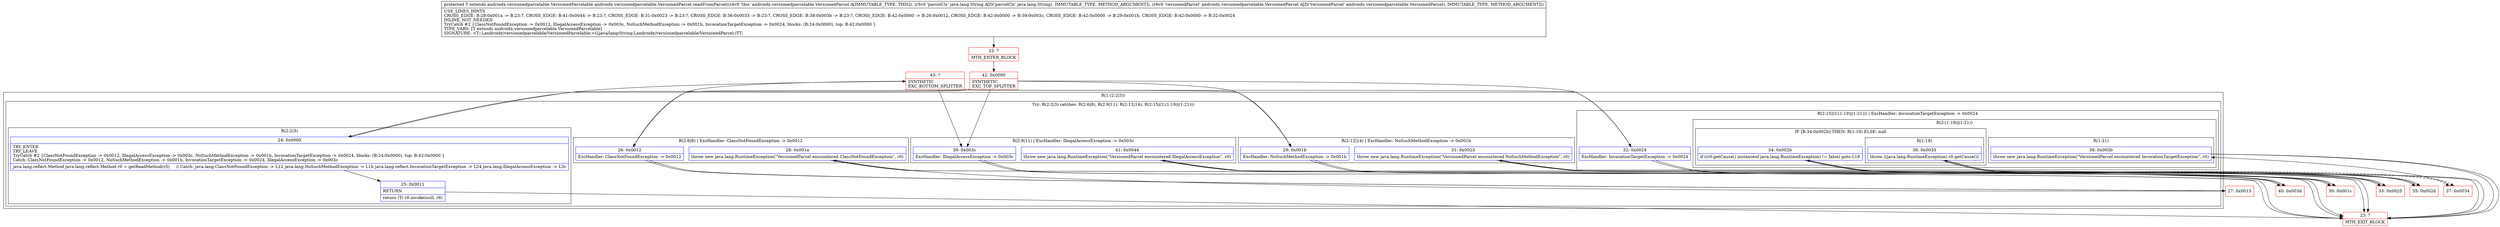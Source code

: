 digraph "CFG forandroidx.versionedparcelable.VersionedParcel.readFromParcel(Ljava\/lang\/String;Landroidx\/versionedparcelable\/VersionedParcel;)Landroidx\/versionedparcelable\/VersionedParcelable;" {
subgraph cluster_Region_313876149 {
label = "R(1:(2:2|3))";
node [shape=record,color=blue];
subgraph cluster_TryCatchRegion_2137621059 {
label = "Try: R(2:2|3) catches: R(2:6|8), R(2:9|11), R(2:12|14), R(2:15|(2:(1:19)|(1:21)))";
node [shape=record,color=blue];
subgraph cluster_Region_845606862 {
label = "R(2:2|3)";
node [shape=record,color=blue];
Node_24 [shape=record,label="{24\:\ 0x0000|TRY_ENTER\lTRY_LEAVE\lTryCatch #2 \{ClassNotFoundException \-\> 0x0012, IllegalAccessException \-\> 0x003c, NoSuchMethodException \-\> 0x001b, InvocationTargetException \-\> 0x0024, blocks: (B:24:0x0000), top: B:42:0x0000 \}\lCatch: ClassNotFoundException \-\> 0x0012, NoSuchMethodException \-\> 0x001b, InvocationTargetException \-\> 0x0024, IllegalAccessException \-\> 0x003c\l|java.lang.reflect.Method java.lang.reflect.Method r0 = getReadMethod(r5)     \/\/ Catch: java.lang.ClassNotFoundException \-\> L12 java.lang.NoSuchMethodException \-\> L1b java.lang.reflect.InvocationTargetException \-\> L24 java.lang.IllegalAccessException \-\> L3c\l}"];
Node_25 [shape=record,label="{25\:\ 0x0011|RETURN\l|return (T) r0.invoke(null, r6)\l}"];
}
subgraph cluster_Region_2048262116 {
label = "R(2:6|8) | ExcHandler: ClassNotFoundException \-\> 0x0012\l";
node [shape=record,color=blue];
Node_26 [shape=record,label="{26\:\ 0x0012|ExcHandler: ClassNotFoundException \-\> 0x0012\l}"];
Node_28 [shape=record,label="{28\:\ 0x001a|throw new java.lang.RuntimeException(\"VersionedParcel encountered ClassNotFoundException\", r0)\l}"];
}
subgraph cluster_Region_1180574119 {
label = "R(2:9|11) | ExcHandler: IllegalAccessException \-\> 0x003c\l";
node [shape=record,color=blue];
Node_39 [shape=record,label="{39\:\ 0x003c|ExcHandler: IllegalAccessException \-\> 0x003c\l}"];
Node_41 [shape=record,label="{41\:\ 0x0044|throw new java.lang.RuntimeException(\"VersionedParcel encountered IllegalAccessException\", r0)\l}"];
}
subgraph cluster_Region_2124848943 {
label = "R(2:12|14) | ExcHandler: NoSuchMethodException \-\> 0x001b\l";
node [shape=record,color=blue];
Node_29 [shape=record,label="{29\:\ 0x001b|ExcHandler: NoSuchMethodException \-\> 0x001b\l}"];
Node_31 [shape=record,label="{31\:\ 0x0023|throw new java.lang.RuntimeException(\"VersionedParcel encountered NoSuchMethodException\", r0)\l}"];
}
subgraph cluster_Region_1299079458 {
label = "R(2:15|(2:(1:19)|(1:21))) | ExcHandler: InvocationTargetException \-\> 0x0024\l";
node [shape=record,color=blue];
Node_32 [shape=record,label="{32\:\ 0x0024|ExcHandler: InvocationTargetException \-\> 0x0024\l}"];
subgraph cluster_Region_407985588 {
label = "R(2:(1:19)|(1:21))";
node [shape=record,color=blue];
subgraph cluster_IfRegion_800392192 {
label = "IF [B:34:0x002b] THEN: R(1:19) ELSE: null";
node [shape=record,color=blue];
Node_34 [shape=record,label="{34\:\ 0x002b|if ((r0.getCause() instanceof java.lang.RuntimeException) != false) goto L18\l}"];
subgraph cluster_Region_1696643390 {
label = "R(1:19)";
node [shape=record,color=blue];
Node_36 [shape=record,label="{36\:\ 0x0033|throw ((java.lang.RuntimeException) r0.getCause())\l}"];
}
}
subgraph cluster_Region_1534702537 {
label = "R(1:21)";
node [shape=record,color=blue];
Node_38 [shape=record,label="{38\:\ 0x003b|throw new java.lang.RuntimeException(\"VersionedParcel encountered InvocationTargetException\", r0)\l}"];
}
}
}
}
}
subgraph cluster_Region_1180574119 {
label = "R(2:9|11) | ExcHandler: IllegalAccessException \-\> 0x003c\l";
node [shape=record,color=blue];
Node_39 [shape=record,label="{39\:\ 0x003c|ExcHandler: IllegalAccessException \-\> 0x003c\l}"];
Node_41 [shape=record,label="{41\:\ 0x0044|throw new java.lang.RuntimeException(\"VersionedParcel encountered IllegalAccessException\", r0)\l}"];
}
subgraph cluster_Region_1299079458 {
label = "R(2:15|(2:(1:19)|(1:21))) | ExcHandler: InvocationTargetException \-\> 0x0024\l";
node [shape=record,color=blue];
Node_32 [shape=record,label="{32\:\ 0x0024|ExcHandler: InvocationTargetException \-\> 0x0024\l}"];
subgraph cluster_Region_407985588 {
label = "R(2:(1:19)|(1:21))";
node [shape=record,color=blue];
subgraph cluster_IfRegion_800392192 {
label = "IF [B:34:0x002b] THEN: R(1:19) ELSE: null";
node [shape=record,color=blue];
Node_34 [shape=record,label="{34\:\ 0x002b|if ((r0.getCause() instanceof java.lang.RuntimeException) != false) goto L18\l}"];
subgraph cluster_Region_1696643390 {
label = "R(1:19)";
node [shape=record,color=blue];
Node_36 [shape=record,label="{36\:\ 0x0033|throw ((java.lang.RuntimeException) r0.getCause())\l}"];
}
}
subgraph cluster_Region_1534702537 {
label = "R(1:21)";
node [shape=record,color=blue];
Node_38 [shape=record,label="{38\:\ 0x003b|throw new java.lang.RuntimeException(\"VersionedParcel encountered InvocationTargetException\", r0)\l}"];
}
}
}
subgraph cluster_Region_2124848943 {
label = "R(2:12|14) | ExcHandler: NoSuchMethodException \-\> 0x001b\l";
node [shape=record,color=blue];
Node_29 [shape=record,label="{29\:\ 0x001b|ExcHandler: NoSuchMethodException \-\> 0x001b\l}"];
Node_31 [shape=record,label="{31\:\ 0x0023|throw new java.lang.RuntimeException(\"VersionedParcel encountered NoSuchMethodException\", r0)\l}"];
}
subgraph cluster_Region_2048262116 {
label = "R(2:6|8) | ExcHandler: ClassNotFoundException \-\> 0x0012\l";
node [shape=record,color=blue];
Node_26 [shape=record,label="{26\:\ 0x0012|ExcHandler: ClassNotFoundException \-\> 0x0012\l}"];
Node_28 [shape=record,label="{28\:\ 0x001a|throw new java.lang.RuntimeException(\"VersionedParcel encountered ClassNotFoundException\", r0)\l}"];
}
Node_22 [shape=record,color=red,label="{22\:\ ?|MTH_ENTER_BLOCK\l}"];
Node_42 [shape=record,color=red,label="{42\:\ 0x0000|SYNTHETIC\lEXC_TOP_SPLITTER\l}"];
Node_23 [shape=record,color=red,label="{23\:\ ?|MTH_EXIT_BLOCK\l}"];
Node_43 [shape=record,color=red,label="{43\:\ ?|SYNTHETIC\lEXC_BOTTOM_SPLITTER\l}"];
Node_27 [shape=record,color=red,label="{27\:\ 0x0013}"];
Node_40 [shape=record,color=red,label="{40\:\ 0x003d}"];
Node_30 [shape=record,color=red,label="{30\:\ 0x001c}"];
Node_33 [shape=record,color=red,label="{33\:\ 0x0025}"];
Node_35 [shape=record,color=red,label="{35\:\ 0x002d}"];
Node_37 [shape=record,color=red,label="{37\:\ 0x0034}"];
MethodNode[shape=record,label="{protected T extends androidx.versionedparcelable.VersionedParcelable androidx.versionedparcelable.VersionedParcel.readFromParcel((r4v0 'this' androidx.versionedparcelable.VersionedParcel A[IMMUTABLE_TYPE, THIS]), (r5v0 'parcelCls' java.lang.String A[D('parcelCls' java.lang.String), IMMUTABLE_TYPE, METHOD_ARGUMENT]), (r6v0 'versionedParcel' androidx.versionedparcelable.VersionedParcel A[D('versionedParcel' androidx.versionedparcelable.VersionedParcel), IMMUTABLE_TYPE, METHOD_ARGUMENT]))  | USE_LINES_HINTS\lCROSS_EDGE: B:28:0x001a \-\> B:23:?, CROSS_EDGE: B:41:0x0044 \-\> B:23:?, CROSS_EDGE: B:31:0x0023 \-\> B:23:?, CROSS_EDGE: B:36:0x0033 \-\> B:23:?, CROSS_EDGE: B:38:0x003b \-\> B:23:?, CROSS_EDGE: B:42:0x0000 \-\> B:26:0x0012, CROSS_EDGE: B:42:0x0000 \-\> B:39:0x003c, CROSS_EDGE: B:42:0x0000 \-\> B:29:0x001b, CROSS_EDGE: B:42:0x0000 \-\> B:32:0x0024\lINLINE_NOT_NEEDED\lTryCatch #2 \{ClassNotFoundException \-\> 0x0012, IllegalAccessException \-\> 0x003c, NoSuchMethodException \-\> 0x001b, InvocationTargetException \-\> 0x0024, blocks: (B:24:0x0000), top: B:42:0x0000 \}\lTYPE_VARS: [T extends androidx.versionedparcelable.VersionedParcelable]\lSIGNATURE: \<T::Landroidx\/versionedparcelable\/VersionedParcelable;\>(Ljava\/lang\/String;Landroidx\/versionedparcelable\/VersionedParcel;)TT;\l}"];
MethodNode -> Node_22;Node_24 -> Node_25;
Node_24 -> Node_43;
Node_25 -> Node_23;
Node_26 -> Node_27;
Node_28 -> Node_23;
Node_39 -> Node_40;
Node_41 -> Node_23;
Node_29 -> Node_30;
Node_31 -> Node_23;
Node_32 -> Node_33;
Node_34 -> Node_35;
Node_34 -> Node_37[style=dashed];
Node_36 -> Node_23;
Node_38 -> Node_23;
Node_39 -> Node_40;
Node_41 -> Node_23;
Node_32 -> Node_33;
Node_34 -> Node_35;
Node_34 -> Node_37[style=dashed];
Node_36 -> Node_23;
Node_38 -> Node_23;
Node_29 -> Node_30;
Node_31 -> Node_23;
Node_26 -> Node_27;
Node_28 -> Node_23;
Node_22 -> Node_42;
Node_42 -> Node_24;
Node_42 -> Node_26;
Node_42 -> Node_39;
Node_42 -> Node_29;
Node_42 -> Node_32;
Node_43 -> Node_26;
Node_43 -> Node_39;
Node_43 -> Node_29;
Node_43 -> Node_32;
Node_27 -> Node_28;
Node_40 -> Node_41;
Node_30 -> Node_31;
Node_33 -> Node_34;
Node_35 -> Node_36;
Node_37 -> Node_38;
}

